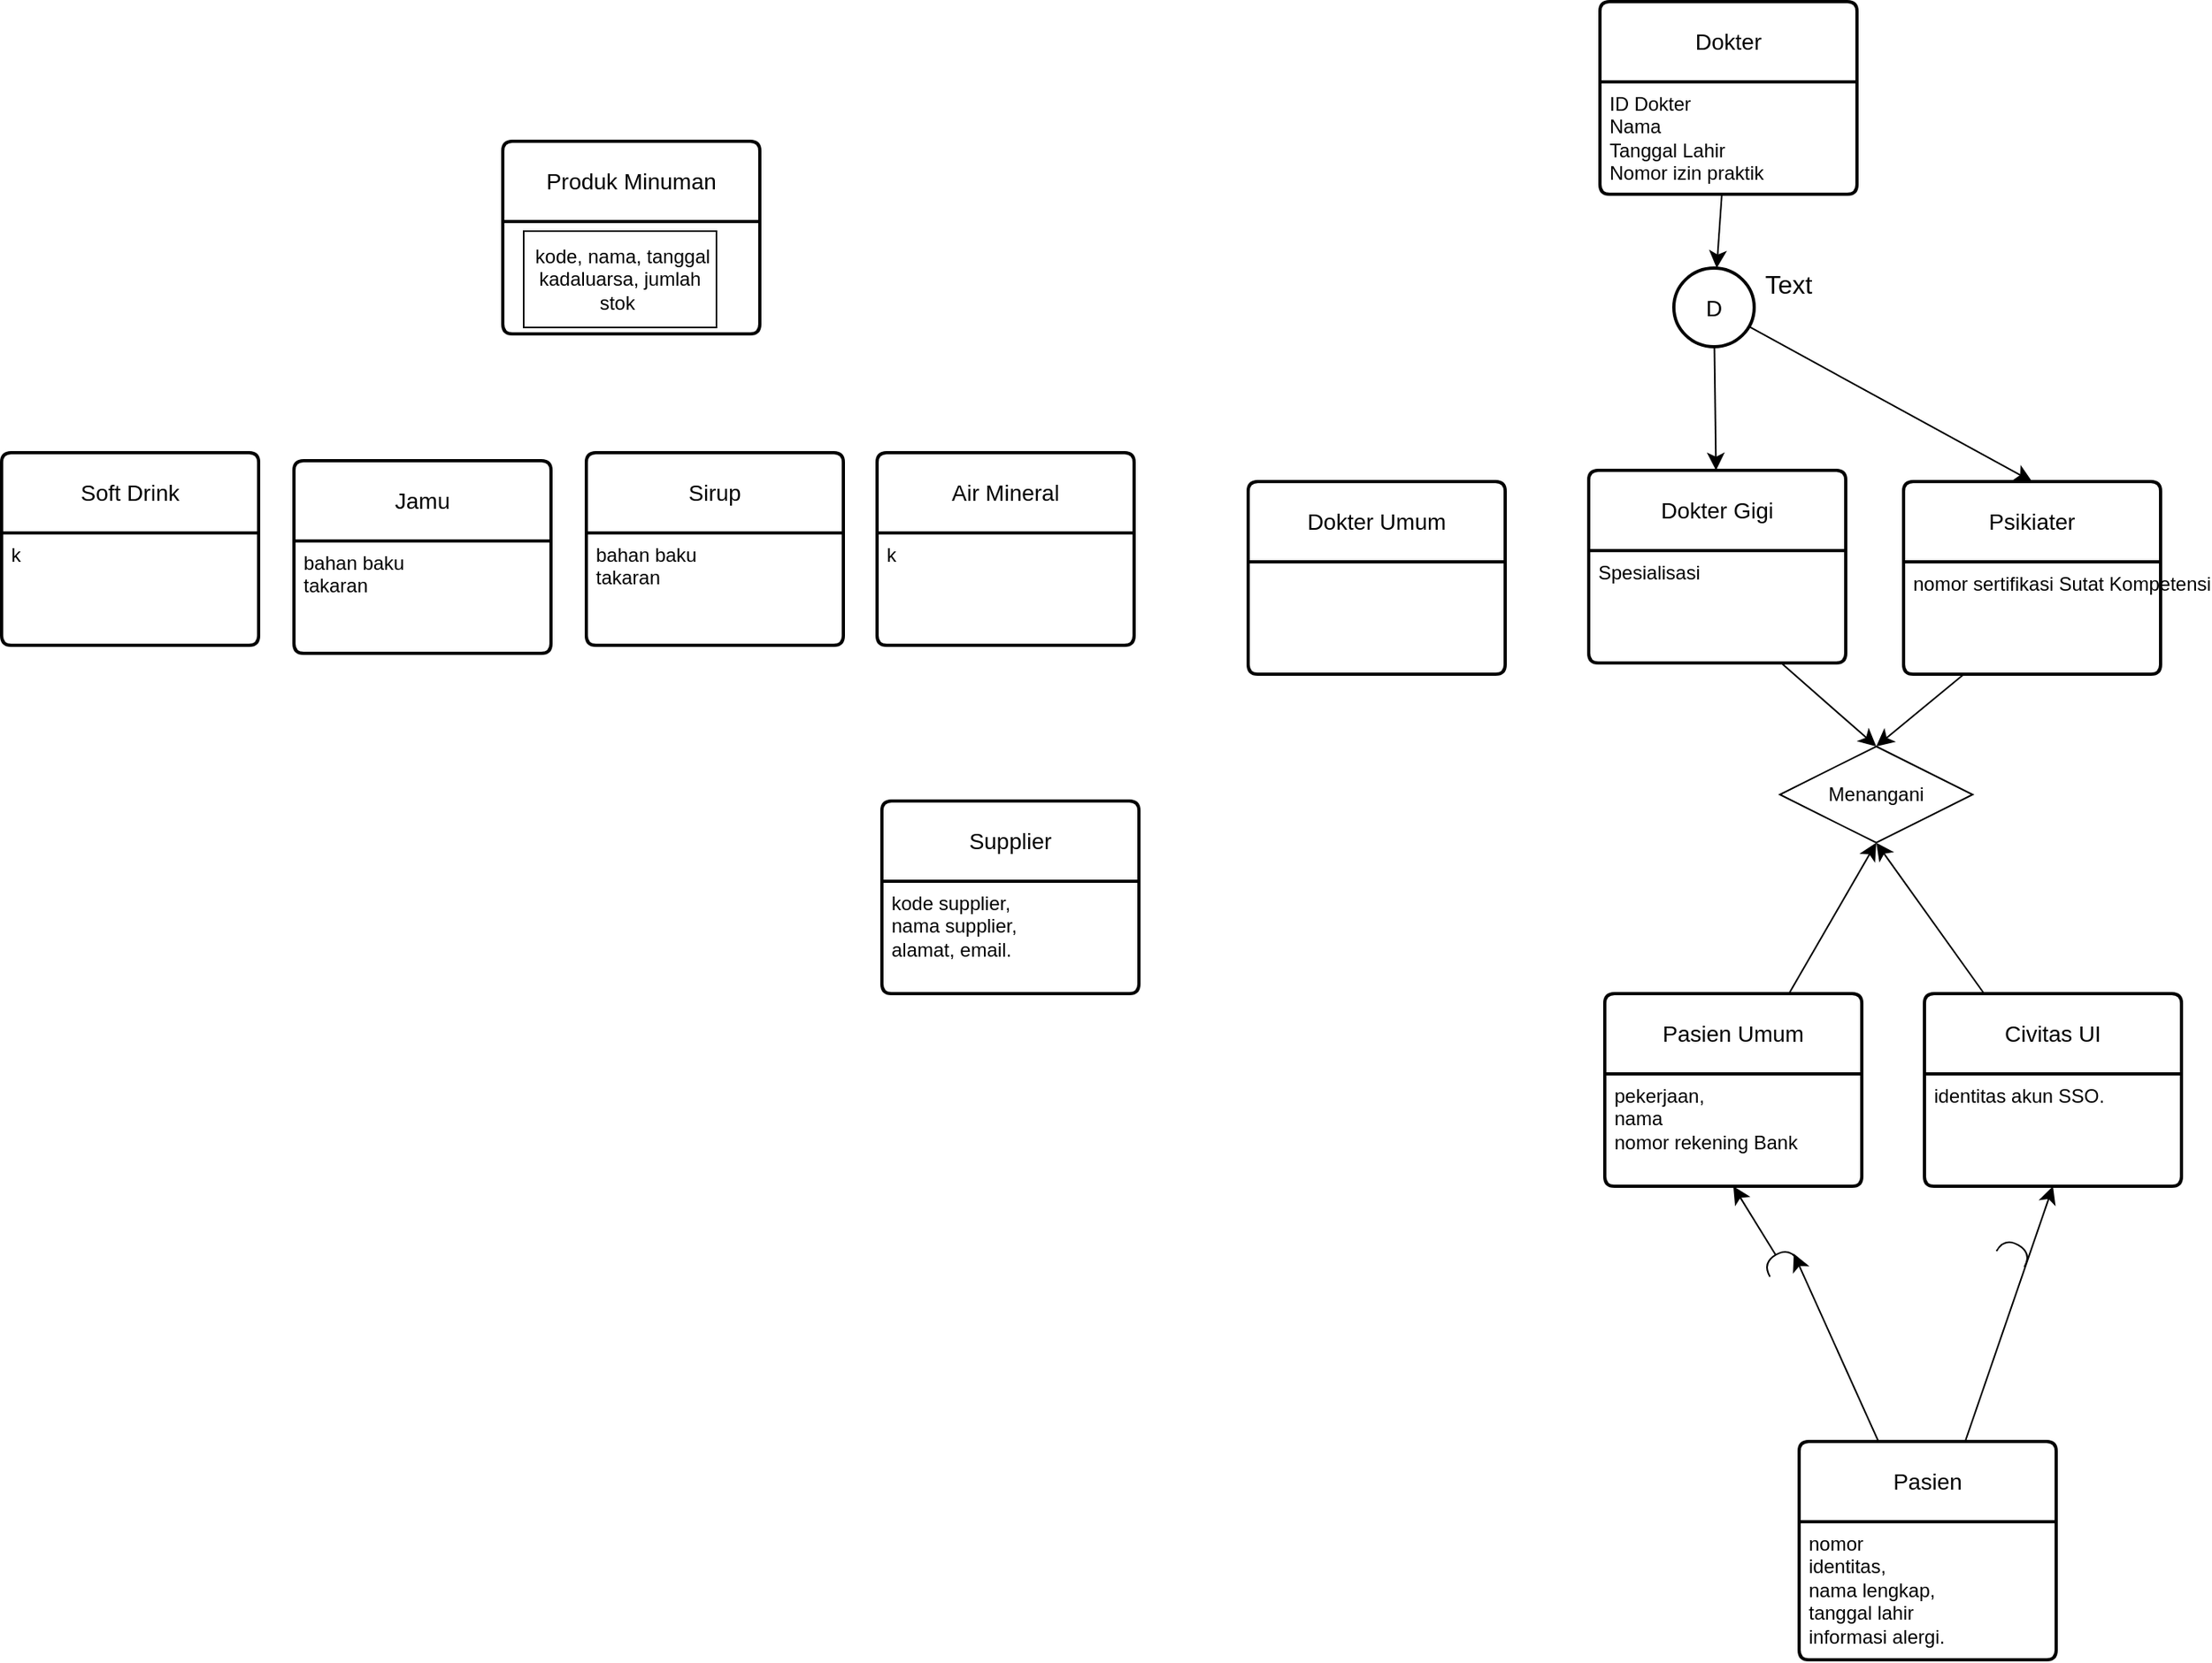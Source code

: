 <mxfile version="23.1.4" type="github">
  <diagram name="Page-1" id="PQngdPPuFtnZYb0_OFdU">
    <mxGraphModel dx="2118" dy="969" grid="0" gridSize="10" guides="1" tooltips="1" connect="1" arrows="1" fold="1" page="0" pageScale="1" pageWidth="827" pageHeight="1169" math="0" shadow="0">
      <root>
        <mxCell id="0" />
        <mxCell id="1" parent="0" />
        <mxCell id="MEl4AaZvsPBjssgzcqS_-42" value="" style="edgeStyle=none;curved=1;rounded=0;orthogonalLoop=1;jettySize=auto;html=1;fontSize=12;startSize=8;endSize=8;" edge="1" parent="1" source="MEl4AaZvsPBjssgzcqS_-11" target="MEl4AaZvsPBjssgzcqS_-41">
          <mxGeometry relative="1" as="geometry" />
        </mxCell>
        <mxCell id="MEl4AaZvsPBjssgzcqS_-11" value="Dokter" style="swimlane;childLayout=stackLayout;horizontal=1;startSize=50;horizontalStack=0;rounded=1;fontSize=14;fontStyle=0;strokeWidth=2;resizeParent=0;resizeLast=1;shadow=0;dashed=0;align=center;arcSize=4;whiteSpace=wrap;html=1;" vertex="1" parent="1">
          <mxGeometry x="389" y="-105" width="160" height="120" as="geometry" />
        </mxCell>
        <mxCell id="MEl4AaZvsPBjssgzcqS_-12" value="ID Dokter&lt;br&gt;Nama&lt;br&gt;Tanggal Lahir&lt;br&gt;Nomor izin praktik" style="align=left;strokeColor=none;fillColor=none;spacingLeft=4;fontSize=12;verticalAlign=top;resizable=0;rotatable=0;part=1;html=1;" vertex="1" parent="MEl4AaZvsPBjssgzcqS_-11">
          <mxGeometry y="50" width="160" height="70" as="geometry" />
        </mxCell>
        <mxCell id="MEl4AaZvsPBjssgzcqS_-13" value="Dokter Gigi" style="swimlane;childLayout=stackLayout;horizontal=1;startSize=50;horizontalStack=0;rounded=1;fontSize=14;fontStyle=0;strokeWidth=2;resizeParent=0;resizeLast=1;shadow=0;dashed=0;align=center;arcSize=4;whiteSpace=wrap;html=1;" vertex="1" parent="1">
          <mxGeometry x="382" y="187" width="160" height="120" as="geometry" />
        </mxCell>
        <mxCell id="MEl4AaZvsPBjssgzcqS_-14" value="Spesialisasi" style="align=left;strokeColor=none;fillColor=none;spacingLeft=4;fontSize=12;verticalAlign=top;resizable=0;rotatable=0;part=1;html=1;" vertex="1" parent="MEl4AaZvsPBjssgzcqS_-13">
          <mxGeometry y="50" width="160" height="70" as="geometry" />
        </mxCell>
        <mxCell id="MEl4AaZvsPBjssgzcqS_-16" value="Psikiater" style="swimlane;childLayout=stackLayout;horizontal=1;startSize=50;horizontalStack=0;rounded=1;fontSize=14;fontStyle=0;strokeWidth=2;resizeParent=0;resizeLast=1;shadow=0;dashed=0;align=center;arcSize=4;whiteSpace=wrap;html=1;" vertex="1" parent="1">
          <mxGeometry x="578" y="194" width="160" height="120" as="geometry" />
        </mxCell>
        <mxCell id="MEl4AaZvsPBjssgzcqS_-17" value="nomor sertifikasi Sutat Kompetensi" style="align=left;strokeColor=none;fillColor=none;spacingLeft=4;fontSize=12;verticalAlign=top;resizable=0;rotatable=0;part=1;html=1;" vertex="1" parent="MEl4AaZvsPBjssgzcqS_-16">
          <mxGeometry y="50" width="160" height="70" as="geometry" />
        </mxCell>
        <mxCell id="MEl4AaZvsPBjssgzcqS_-18" value="Dokter Umum" style="swimlane;childLayout=stackLayout;horizontal=1;startSize=50;horizontalStack=0;rounded=1;fontSize=14;fontStyle=0;strokeWidth=2;resizeParent=0;resizeLast=1;shadow=0;dashed=0;align=center;arcSize=4;whiteSpace=wrap;html=1;" vertex="1" parent="1">
          <mxGeometry x="170" y="194" width="160" height="120" as="geometry" />
        </mxCell>
        <mxCell id="MEl4AaZvsPBjssgzcqS_-33" style="edgeStyle=none;curved=1;rounded=0;orthogonalLoop=1;jettySize=auto;html=1;entryX=0.5;entryY=1;entryDx=0;entryDy=0;fontSize=12;startSize=8;endSize=8;" edge="1" parent="1" source="MEl4AaZvsPBjssgzcqS_-22" target="MEl4AaZvsPBjssgzcqS_-27">
          <mxGeometry relative="1" as="geometry" />
        </mxCell>
        <mxCell id="MEl4AaZvsPBjssgzcqS_-34" style="edgeStyle=none;curved=1;rounded=0;orthogonalLoop=1;jettySize=auto;html=1;entryX=0.5;entryY=1;entryDx=0;entryDy=0;fontSize=12;startSize=8;endSize=8;" edge="1" parent="1" source="MEl4AaZvsPBjssgzcqS_-36" target="MEl4AaZvsPBjssgzcqS_-25">
          <mxGeometry relative="1" as="geometry" />
        </mxCell>
        <mxCell id="MEl4AaZvsPBjssgzcqS_-22" value="Pasien" style="swimlane;childLayout=stackLayout;horizontal=1;startSize=50;horizontalStack=0;rounded=1;fontSize=14;fontStyle=0;strokeWidth=2;resizeParent=0;resizeLast=1;shadow=0;dashed=0;align=center;arcSize=4;whiteSpace=wrap;html=1;" vertex="1" parent="1">
          <mxGeometry x="513" y="792" width="160" height="136" as="geometry" />
        </mxCell>
        <mxCell id="MEl4AaZvsPBjssgzcqS_-23" value="nomor&lt;br/&gt;identitas, &lt;br&gt;nama lengkap, &lt;br&gt;tanggal lahir&amp;nbsp; &lt;br&gt;informasi alergi. " style="align=left;strokeColor=none;fillColor=none;spacingLeft=4;fontSize=12;verticalAlign=top;resizable=0;rotatable=0;part=1;html=1;" vertex="1" parent="MEl4AaZvsPBjssgzcqS_-22">
          <mxGeometry y="50" width="160" height="86" as="geometry" />
        </mxCell>
        <mxCell id="MEl4AaZvsPBjssgzcqS_-32" style="edgeStyle=none;curved=1;rounded=0;orthogonalLoop=1;jettySize=auto;html=1;entryX=0.5;entryY=1;entryDx=0;entryDy=0;fontSize=12;startSize=8;endSize=8;" edge="1" parent="1" source="MEl4AaZvsPBjssgzcqS_-24" target="MEl4AaZvsPBjssgzcqS_-28">
          <mxGeometry relative="1" as="geometry" />
        </mxCell>
        <mxCell id="MEl4AaZvsPBjssgzcqS_-24" value="Pasien Umum" style="swimlane;childLayout=stackLayout;horizontal=1;startSize=50;horizontalStack=0;rounded=1;fontSize=14;fontStyle=0;strokeWidth=2;resizeParent=0;resizeLast=1;shadow=0;dashed=0;align=center;arcSize=4;whiteSpace=wrap;html=1;" vertex="1" parent="1">
          <mxGeometry x="392" y="513" width="160" height="120" as="geometry" />
        </mxCell>
        <mxCell id="MEl4AaZvsPBjssgzcqS_-25" value=" pekerjaan, &lt;br&gt;nama&amp;nbsp;&lt;br&gt;nomor rekening Bank" style="align=left;strokeColor=none;fillColor=none;spacingLeft=4;fontSize=12;verticalAlign=top;resizable=0;rotatable=0;part=1;html=1;" vertex="1" parent="MEl4AaZvsPBjssgzcqS_-24">
          <mxGeometry y="50" width="160" height="70" as="geometry" />
        </mxCell>
        <mxCell id="MEl4AaZvsPBjssgzcqS_-31" style="edgeStyle=none;curved=1;rounded=0;orthogonalLoop=1;jettySize=auto;html=1;entryX=0.5;entryY=1;entryDx=0;entryDy=0;fontSize=12;startSize=8;endSize=8;" edge="1" parent="1" source="MEl4AaZvsPBjssgzcqS_-26" target="MEl4AaZvsPBjssgzcqS_-28">
          <mxGeometry relative="1" as="geometry" />
        </mxCell>
        <mxCell id="MEl4AaZvsPBjssgzcqS_-26" value="Civitas UI" style="swimlane;childLayout=stackLayout;horizontal=1;startSize=50;horizontalStack=0;rounded=1;fontSize=14;fontStyle=0;strokeWidth=2;resizeParent=0;resizeLast=1;shadow=0;dashed=0;align=center;arcSize=4;whiteSpace=wrap;html=1;" vertex="1" parent="1">
          <mxGeometry x="591" y="513" width="160" height="120" as="geometry" />
        </mxCell>
        <mxCell id="MEl4AaZvsPBjssgzcqS_-27" value=" identitas akun SSO.&lt;br/&gt;" style="align=left;strokeColor=none;fillColor=none;spacingLeft=4;fontSize=12;verticalAlign=top;resizable=0;rotatable=0;part=1;html=1;" vertex="1" parent="MEl4AaZvsPBjssgzcqS_-26">
          <mxGeometry y="50" width="160" height="70" as="geometry" />
        </mxCell>
        <mxCell id="MEl4AaZvsPBjssgzcqS_-28" value="Menangani" style="shape=rhombus;perimeter=rhombusPerimeter;whiteSpace=wrap;html=1;align=center;" vertex="1" parent="1">
          <mxGeometry x="501" y="359" width="120" height="60" as="geometry" />
        </mxCell>
        <mxCell id="MEl4AaZvsPBjssgzcqS_-29" style="edgeStyle=none;curved=1;rounded=0;orthogonalLoop=1;jettySize=auto;html=1;entryX=0.5;entryY=0;entryDx=0;entryDy=0;fontSize=12;startSize=8;endSize=8;" edge="1" parent="1" source="MEl4AaZvsPBjssgzcqS_-14" target="MEl4AaZvsPBjssgzcqS_-28">
          <mxGeometry relative="1" as="geometry" />
        </mxCell>
        <mxCell id="MEl4AaZvsPBjssgzcqS_-30" style="edgeStyle=none;curved=1;rounded=0;orthogonalLoop=1;jettySize=auto;html=1;entryX=0.5;entryY=0;entryDx=0;entryDy=0;fontSize=12;startSize=8;endSize=8;" edge="1" parent="1" source="MEl4AaZvsPBjssgzcqS_-17" target="MEl4AaZvsPBjssgzcqS_-28">
          <mxGeometry relative="1" as="geometry" />
        </mxCell>
        <mxCell id="MEl4AaZvsPBjssgzcqS_-37" value="" style="edgeStyle=none;curved=1;rounded=0;orthogonalLoop=1;jettySize=auto;html=1;entryX=0.5;entryY=1;entryDx=0;entryDy=0;fontSize=12;startSize=8;endSize=8;" edge="1" parent="1" source="MEl4AaZvsPBjssgzcqS_-22" target="MEl4AaZvsPBjssgzcqS_-36">
          <mxGeometry relative="1" as="geometry">
            <mxPoint x="530" y="720" as="sourcePoint" />
            <mxPoint x="472" y="633" as="targetPoint" />
          </mxGeometry>
        </mxCell>
        <mxCell id="MEl4AaZvsPBjssgzcqS_-36" value="" style="shape=requiredInterface;html=1;verticalLabelPosition=bottom;sketch=0;rotation=-120;" vertex="1" parent="1">
          <mxGeometry x="496" y="670" width="10" height="20" as="geometry" />
        </mxCell>
        <mxCell id="MEl4AaZvsPBjssgzcqS_-39" value="" style="shape=requiredInterface;html=1;verticalLabelPosition=bottom;sketch=0;rotation=-60;" vertex="1" parent="1">
          <mxGeometry x="642" y="664" width="10" height="20" as="geometry" />
        </mxCell>
        <mxCell id="MEl4AaZvsPBjssgzcqS_-43" style="edgeStyle=none;curved=1;rounded=0;orthogonalLoop=1;jettySize=auto;html=1;fontSize=12;startSize=8;endSize=8;" edge="1" parent="1" source="MEl4AaZvsPBjssgzcqS_-41" target="MEl4AaZvsPBjssgzcqS_-13">
          <mxGeometry relative="1" as="geometry" />
        </mxCell>
        <mxCell id="MEl4AaZvsPBjssgzcqS_-44" style="edgeStyle=none;curved=1;rounded=0;orthogonalLoop=1;jettySize=auto;html=1;entryX=0.5;entryY=0;entryDx=0;entryDy=0;fontSize=12;startSize=8;endSize=8;" edge="1" parent="1" source="MEl4AaZvsPBjssgzcqS_-41" target="MEl4AaZvsPBjssgzcqS_-16">
          <mxGeometry relative="1" as="geometry" />
        </mxCell>
        <mxCell id="MEl4AaZvsPBjssgzcqS_-41" value="D" style="ellipse;whiteSpace=wrap;html=1;fontSize=14;fontStyle=0;startSize=50;rounded=1;strokeWidth=2;shadow=0;dashed=0;arcSize=4;" vertex="1" parent="1">
          <mxGeometry x="435" y="61" width="50" height="49" as="geometry" />
        </mxCell>
        <mxCell id="MEl4AaZvsPBjssgzcqS_-45" value="Text" style="text;html=1;align=center;verticalAlign=middle;resizable=0;points=[];autosize=1;strokeColor=none;fillColor=none;;fontSize=16;" vertex="1" parent="1">
          <mxGeometry x="482.5" y="55.5" width="47" height="31" as="geometry" />
        </mxCell>
        <mxCell id="MEl4AaZvsPBjssgzcqS_-46" value="Produk Minuman" style="swimlane;childLayout=stackLayout;horizontal=1;startSize=50;horizontalStack=0;rounded=1;fontSize=14;fontStyle=0;strokeWidth=2;resizeParent=0;resizeLast=1;shadow=0;dashed=0;align=center;arcSize=4;whiteSpace=wrap;html=1;" vertex="1" parent="1">
          <mxGeometry x="-294" y="-18" width="160" height="120" as="geometry" />
        </mxCell>
        <mxCell id="MEl4AaZvsPBjssgzcqS_-49" value="&amp;nbsp;kode, nama, tanggal kadaluarsa, jumlah stok&amp;nbsp;" style="whiteSpace=wrap;html=1;" vertex="1" parent="1">
          <mxGeometry x="-281" y="38" width="120" height="60" as="geometry" />
        </mxCell>
        <mxCell id="MEl4AaZvsPBjssgzcqS_-50" value="Jamu" style="swimlane;childLayout=stackLayout;horizontal=1;startSize=50;horizontalStack=0;rounded=1;fontSize=14;fontStyle=0;strokeWidth=2;resizeParent=0;resizeLast=1;shadow=0;dashed=0;align=center;arcSize=4;whiteSpace=wrap;html=1;" vertex="1" parent="1">
          <mxGeometry x="-424" y="181" width="160" height="120" as="geometry" />
        </mxCell>
        <mxCell id="MEl4AaZvsPBjssgzcqS_-51" value="bahan baku&lt;br&gt;takaran " style="align=left;strokeColor=none;fillColor=none;spacingLeft=4;fontSize=12;verticalAlign=top;resizable=0;rotatable=0;part=1;html=1;" vertex="1" parent="MEl4AaZvsPBjssgzcqS_-50">
          <mxGeometry y="50" width="160" height="70" as="geometry" />
        </mxCell>
        <mxCell id="MEl4AaZvsPBjssgzcqS_-52" value="Sirup" style="swimlane;childLayout=stackLayout;horizontal=1;startSize=50;horizontalStack=0;rounded=1;fontSize=14;fontStyle=0;strokeWidth=2;resizeParent=0;resizeLast=1;shadow=0;dashed=0;align=center;arcSize=4;whiteSpace=wrap;html=1;" vertex="1" parent="1">
          <mxGeometry x="-242" y="176" width="160" height="120" as="geometry" />
        </mxCell>
        <mxCell id="MEl4AaZvsPBjssgzcqS_-53" value="bahan baku&lt;br&gt;takaran " style="align=left;strokeColor=none;fillColor=none;spacingLeft=4;fontSize=12;verticalAlign=top;resizable=0;rotatable=0;part=1;html=1;" vertex="1" parent="MEl4AaZvsPBjssgzcqS_-52">
          <mxGeometry y="50" width="160" height="70" as="geometry" />
        </mxCell>
        <mxCell id="MEl4AaZvsPBjssgzcqS_-54" value="Air Mineral" style="swimlane;childLayout=stackLayout;horizontal=1;startSize=50;horizontalStack=0;rounded=1;fontSize=14;fontStyle=0;strokeWidth=2;resizeParent=0;resizeLast=1;shadow=0;dashed=0;align=center;arcSize=4;whiteSpace=wrap;html=1;" vertex="1" parent="1">
          <mxGeometry x="-61" y="176" width="160" height="120" as="geometry" />
        </mxCell>
        <mxCell id="MEl4AaZvsPBjssgzcqS_-55" value="k" style="align=left;strokeColor=none;fillColor=none;spacingLeft=4;fontSize=12;verticalAlign=top;resizable=0;rotatable=0;part=1;html=1;" vertex="1" parent="MEl4AaZvsPBjssgzcqS_-54">
          <mxGeometry y="50" width="160" height="70" as="geometry" />
        </mxCell>
        <mxCell id="MEl4AaZvsPBjssgzcqS_-56" value="Soft Drink" style="swimlane;childLayout=stackLayout;horizontal=1;startSize=50;horizontalStack=0;rounded=1;fontSize=14;fontStyle=0;strokeWidth=2;resizeParent=0;resizeLast=1;shadow=0;dashed=0;align=center;arcSize=4;whiteSpace=wrap;html=1;" vertex="1" parent="1">
          <mxGeometry x="-606" y="176" width="160" height="120" as="geometry" />
        </mxCell>
        <mxCell id="MEl4AaZvsPBjssgzcqS_-57" value="k" style="align=left;strokeColor=none;fillColor=none;spacingLeft=4;fontSize=12;verticalAlign=top;resizable=0;rotatable=0;part=1;html=1;" vertex="1" parent="MEl4AaZvsPBjssgzcqS_-56">
          <mxGeometry y="50" width="160" height="70" as="geometry" />
        </mxCell>
        <mxCell id="MEl4AaZvsPBjssgzcqS_-58" value="Supplier" style="swimlane;childLayout=stackLayout;horizontal=1;startSize=50;horizontalStack=0;rounded=1;fontSize=14;fontStyle=0;strokeWidth=2;resizeParent=0;resizeLast=1;shadow=0;dashed=0;align=center;arcSize=4;whiteSpace=wrap;html=1;" vertex="1" parent="1">
          <mxGeometry x="-58" y="393" width="160" height="120" as="geometry" />
        </mxCell>
        <mxCell id="MEl4AaZvsPBjssgzcqS_-59" value=" kode supplier, &lt;br&gt;nama supplier,&lt;br&gt;alamat, email. " style="align=left;strokeColor=none;fillColor=none;spacingLeft=4;fontSize=12;verticalAlign=top;resizable=0;rotatable=0;part=1;html=1;" vertex="1" parent="MEl4AaZvsPBjssgzcqS_-58">
          <mxGeometry y="50" width="160" height="70" as="geometry" />
        </mxCell>
      </root>
    </mxGraphModel>
  </diagram>
</mxfile>
